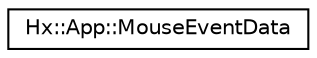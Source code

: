 digraph "Graphical Class Hierarchy"
{
  edge [fontname="Helvetica",fontsize="10",labelfontname="Helvetica",labelfontsize="10"];
  node [fontname="Helvetica",fontsize="10",shape=record];
  rankdir="LR";
  Node0 [label="Hx::App::MouseEventData",height=0.2,width=0.4,color="black", fillcolor="white", style="filled",URL="$structHx_1_1App_1_1MouseEventData.html"];
}
